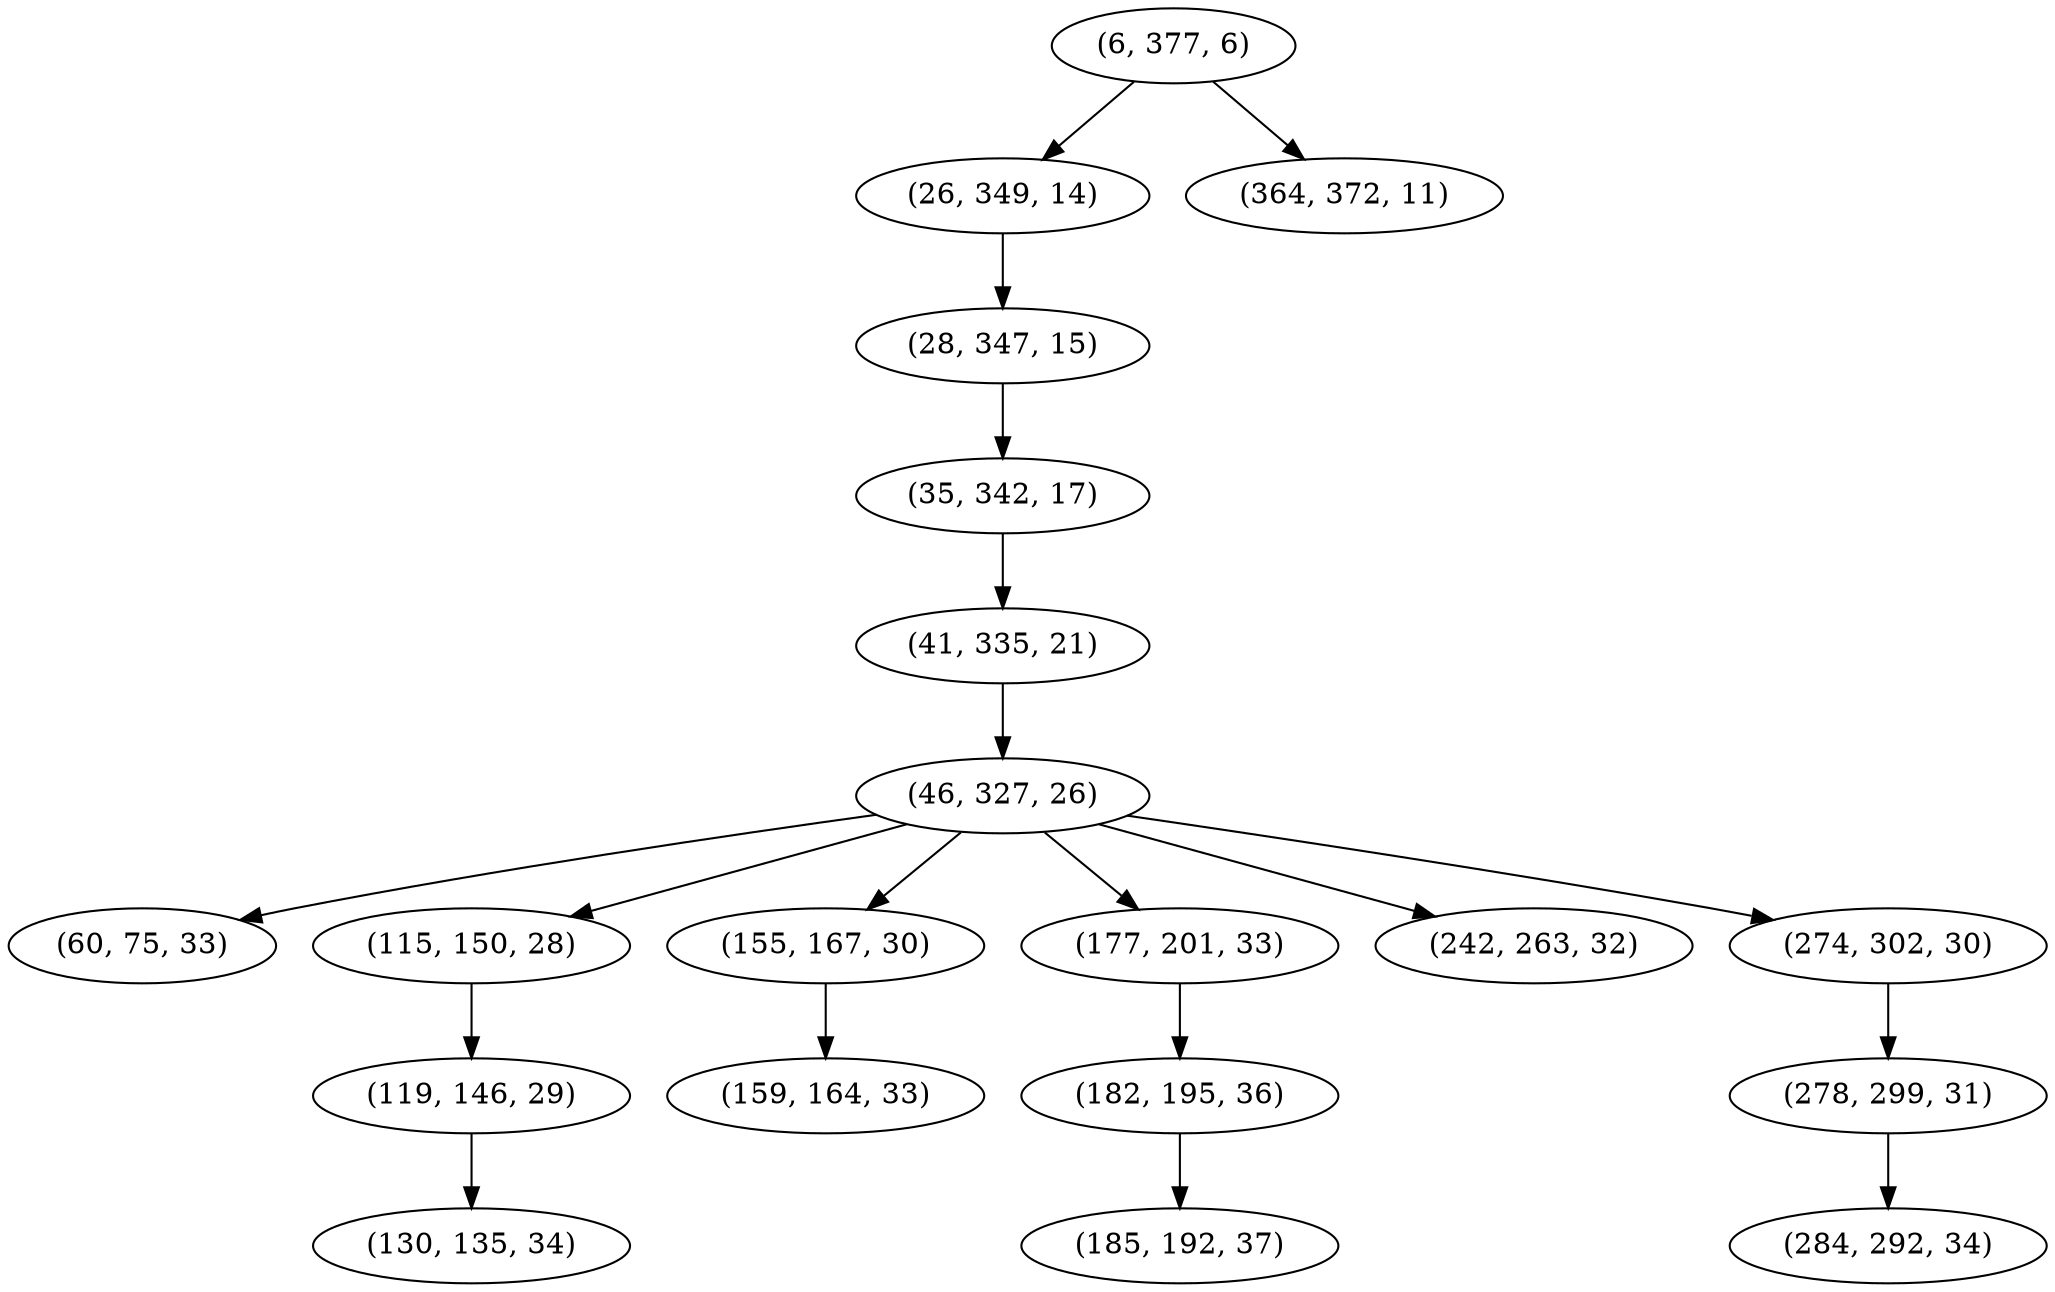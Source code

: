 digraph tree {
    "(6, 377, 6)";
    "(26, 349, 14)";
    "(28, 347, 15)";
    "(35, 342, 17)";
    "(41, 335, 21)";
    "(46, 327, 26)";
    "(60, 75, 33)";
    "(115, 150, 28)";
    "(119, 146, 29)";
    "(130, 135, 34)";
    "(155, 167, 30)";
    "(159, 164, 33)";
    "(177, 201, 33)";
    "(182, 195, 36)";
    "(185, 192, 37)";
    "(242, 263, 32)";
    "(274, 302, 30)";
    "(278, 299, 31)";
    "(284, 292, 34)";
    "(364, 372, 11)";
    "(6, 377, 6)" -> "(26, 349, 14)";
    "(6, 377, 6)" -> "(364, 372, 11)";
    "(26, 349, 14)" -> "(28, 347, 15)";
    "(28, 347, 15)" -> "(35, 342, 17)";
    "(35, 342, 17)" -> "(41, 335, 21)";
    "(41, 335, 21)" -> "(46, 327, 26)";
    "(46, 327, 26)" -> "(60, 75, 33)";
    "(46, 327, 26)" -> "(115, 150, 28)";
    "(46, 327, 26)" -> "(155, 167, 30)";
    "(46, 327, 26)" -> "(177, 201, 33)";
    "(46, 327, 26)" -> "(242, 263, 32)";
    "(46, 327, 26)" -> "(274, 302, 30)";
    "(115, 150, 28)" -> "(119, 146, 29)";
    "(119, 146, 29)" -> "(130, 135, 34)";
    "(155, 167, 30)" -> "(159, 164, 33)";
    "(177, 201, 33)" -> "(182, 195, 36)";
    "(182, 195, 36)" -> "(185, 192, 37)";
    "(274, 302, 30)" -> "(278, 299, 31)";
    "(278, 299, 31)" -> "(284, 292, 34)";
}
